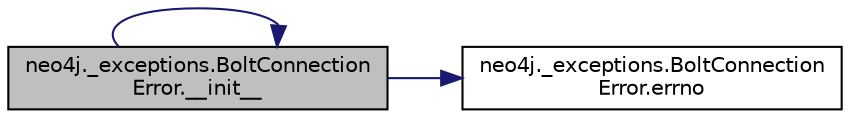 digraph "neo4j._exceptions.BoltConnectionError.__init__"
{
 // LATEX_PDF_SIZE
  edge [fontname="Helvetica",fontsize="10",labelfontname="Helvetica",labelfontsize="10"];
  node [fontname="Helvetica",fontsize="10",shape=record];
  rankdir="LR";
  Node1 [label="neo4j._exceptions.BoltConnection\lError.__init__",height=0.2,width=0.4,color="black", fillcolor="grey75", style="filled", fontcolor="black",tooltip=" "];
  Node1 -> Node1 [color="midnightblue",fontsize="10",style="solid",fontname="Helvetica"];
  Node1 -> Node2 [color="midnightblue",fontsize="10",style="solid",fontname="Helvetica"];
  Node2 [label="neo4j._exceptions.BoltConnection\lError.errno",height=0.2,width=0.4,color="black", fillcolor="white", style="filled",URL="$d3/d3c/classneo4j_1_1__exceptions_1_1_bolt_connection_error.html#a408553d255716db8fbc5983191903ca3",tooltip=" "];
}
